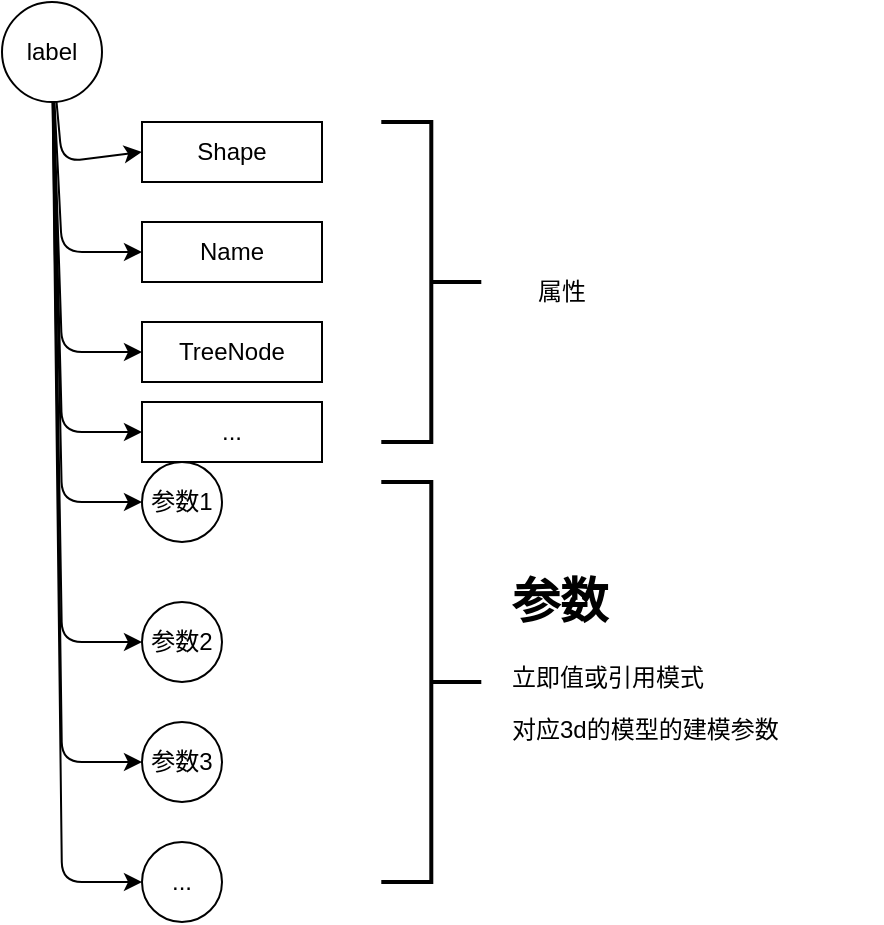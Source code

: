 <mxfile>
    <diagram id="s_GPo1c3EaFvFDFHbdJ3" name="第 1 页">
        <mxGraphModel dx="451" dy="706" grid="1" gridSize="10" guides="1" tooltips="1" connect="1" arrows="1" fold="1" page="1" pageScale="1" pageWidth="827" pageHeight="1169" math="0" shadow="0">
            <root>
                <mxCell id="0"/>
                <mxCell id="1" parent="0"/>
                <mxCell id="5" style="edgeStyle=none;html=1;entryX=0;entryY=0.5;entryDx=0;entryDy=0;" parent="1" source="2" target="4" edge="1">
                    <mxGeometry relative="1" as="geometry">
                        <Array as="points">
                            <mxPoint x="240" y="180"/>
                        </Array>
                    </mxGeometry>
                </mxCell>
                <mxCell id="7" style="edgeStyle=none;html=1;entryX=0;entryY=0.5;entryDx=0;entryDy=0;" parent="1" source="2" target="6" edge="1">
                    <mxGeometry relative="1" as="geometry">
                        <Array as="points">
                            <mxPoint x="240" y="225"/>
                        </Array>
                    </mxGeometry>
                </mxCell>
                <mxCell id="10" style="edgeStyle=none;html=1;entryX=0;entryY=0.5;entryDx=0;entryDy=0;" parent="1" source="2" target="8" edge="1">
                    <mxGeometry relative="1" as="geometry">
                        <Array as="points">
                            <mxPoint x="240" y="275"/>
                        </Array>
                    </mxGeometry>
                </mxCell>
                <mxCell id="13" style="edgeStyle=none;html=1;entryX=0;entryY=0.5;entryDx=0;entryDy=0;" parent="1" source="2" target="11" edge="1">
                    <mxGeometry relative="1" as="geometry">
                        <Array as="points">
                            <mxPoint x="240" y="350"/>
                        </Array>
                    </mxGeometry>
                </mxCell>
                <mxCell id="15" style="edgeStyle=none;html=1;entryX=0;entryY=0.5;entryDx=0;entryDy=0;" parent="1" source="2" target="14" edge="1">
                    <mxGeometry relative="1" as="geometry">
                        <Array as="points">
                            <mxPoint x="240" y="420"/>
                        </Array>
                    </mxGeometry>
                </mxCell>
                <mxCell id="17" style="edgeStyle=none;html=1;entryX=0;entryY=0.5;entryDx=0;entryDy=0;" parent="1" source="2" target="16" edge="1">
                    <mxGeometry relative="1" as="geometry">
                        <Array as="points">
                            <mxPoint x="240" y="480"/>
                        </Array>
                    </mxGeometry>
                </mxCell>
                <mxCell id="19" style="edgeStyle=none;html=1;entryX=0;entryY=0.5;entryDx=0;entryDy=0;" parent="1" source="2" target="18" edge="1">
                    <mxGeometry relative="1" as="geometry">
                        <Array as="points">
                            <mxPoint x="240" y="540"/>
                        </Array>
                    </mxGeometry>
                </mxCell>
                <mxCell id="21" style="edgeStyle=none;html=1;entryX=0;entryY=0.5;entryDx=0;entryDy=0;" parent="1" source="2" target="20" edge="1">
                    <mxGeometry relative="1" as="geometry">
                        <Array as="points">
                            <mxPoint x="240" y="315"/>
                        </Array>
                    </mxGeometry>
                </mxCell>
                <mxCell id="2" value="label" style="ellipse;whiteSpace=wrap;html=1;aspect=fixed;" parent="1" vertex="1">
                    <mxGeometry x="210" y="100" width="50" height="50" as="geometry"/>
                </mxCell>
                <mxCell id="4" value="Shape" style="rounded=0;whiteSpace=wrap;html=1;" parent="1" vertex="1">
                    <mxGeometry x="280" y="160" width="90" height="30" as="geometry"/>
                </mxCell>
                <mxCell id="6" value="Name" style="rounded=0;whiteSpace=wrap;html=1;" parent="1" vertex="1">
                    <mxGeometry x="280" y="210" width="90" height="30" as="geometry"/>
                </mxCell>
                <mxCell id="8" value="TreeNode" style="rounded=0;whiteSpace=wrap;html=1;" parent="1" vertex="1">
                    <mxGeometry x="280" y="260" width="90" height="30" as="geometry"/>
                </mxCell>
                <mxCell id="11" value="参数1" style="ellipse;whiteSpace=wrap;html=1;aspect=fixed;" parent="1" vertex="1">
                    <mxGeometry x="280" y="330" width="40" height="40" as="geometry"/>
                </mxCell>
                <mxCell id="14" value="参数2" style="ellipse;whiteSpace=wrap;html=1;aspect=fixed;" parent="1" vertex="1">
                    <mxGeometry x="280" y="400" width="40" height="40" as="geometry"/>
                </mxCell>
                <mxCell id="16" value="参数3" style="ellipse;whiteSpace=wrap;html=1;aspect=fixed;" parent="1" vertex="1">
                    <mxGeometry x="280" y="460" width="40" height="40" as="geometry"/>
                </mxCell>
                <mxCell id="18" value="..." style="ellipse;whiteSpace=wrap;html=1;aspect=fixed;" parent="1" vertex="1">
                    <mxGeometry x="280" y="520" width="40" height="40" as="geometry"/>
                </mxCell>
                <mxCell id="20" value="..." style="rounded=0;whiteSpace=wrap;html=1;" parent="1" vertex="1">
                    <mxGeometry x="280" y="300" width="90" height="30" as="geometry"/>
                </mxCell>
                <mxCell id="22" value="" style="strokeWidth=2;html=1;shape=mxgraph.flowchart.annotation_2;align=left;labelPosition=right;pointerEvents=1;rotation=-180;" parent="1" vertex="1">
                    <mxGeometry x="399.65" y="160" width="50" height="160" as="geometry"/>
                </mxCell>
                <mxCell id="23" value="属性" style="text;html=1;strokeColor=none;fillColor=none;align=center;verticalAlign=middle;whiteSpace=wrap;rounded=0;" parent="1" vertex="1">
                    <mxGeometry x="459.83" y="230" width="60" height="30" as="geometry"/>
                </mxCell>
                <mxCell id="24" value="" style="strokeWidth=2;html=1;shape=mxgraph.flowchart.annotation_2;align=left;labelPosition=right;pointerEvents=1;rotation=-180;" parent="1" vertex="1">
                    <mxGeometry x="399.65" y="340" width="50" height="200" as="geometry"/>
                </mxCell>
                <mxCell id="26" value="&lt;h1&gt;参数&amp;nbsp;&lt;/h1&gt;&lt;div&gt;立即值或引用模式&lt;/div&gt;&lt;p&gt;对应3d的模型的建模参数&lt;/p&gt;" style="text;html=1;strokeColor=none;fillColor=none;spacing=5;spacingTop=-20;whiteSpace=wrap;overflow=hidden;rounded=0;" parent="1" vertex="1">
                    <mxGeometry x="460" y="380" width="190" height="120" as="geometry"/>
                </mxCell>
            </root>
        </mxGraphModel>
    </diagram>
</mxfile>